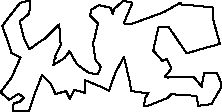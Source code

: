 unitsize(0.001cm);
// 21763.4
draw((2995,264)--(2656,128));
draw((2656,128)--(2581,121));
draw((2581,121)--(2592,248));
draw((2592,248)--(2658,360));
draw((2658,360)--(2597,349));
draw((2597,349)--(2347,388));
draw((2347,388)--(2334,523));
draw((2334,523)--(2223,990));
draw((2223,990)--(2067,694));
draw((2067,694)--(1962,389));
draw((1962,389)--(1828,456));
draw((1828,456)--(1529,581));
draw((1529,581)--(1541,354));
draw((1541,354)--(1346,408));
draw((1346,408)--(1272,246));
draw((1272,246)--(1203,385));
draw((1203,385)--(1017,333));
draw((1017,333)--(931,512));
draw((931,512)--(781,670));
draw((781,670)--(634,294));
draw((634,294)--(547,25));
draw((547,25)--(264,36));
draw((264,36)--(278,165));
draw((278,165)--(387,199));
draw((387,199)--(460,267));
draw((460,267)--(366,339));
draw((366,339)--(202,233));
draw((202,233)--(47,363));
draw((47,363)--(240,619));
draw((240,619)--(401,980));
draw((401,980)--(235,1059));
draw((235,1059)--(241,1069));
draw((241,1069)--(80,1533));
draw((80,1533)--(149,1629));
draw((149,1629)--(394,1944));
draw((394,1944)--(571,1982));
draw((571,1982)--(555,1753));
draw((555,1753)--(386,1616));
draw((386,1616)--(464,1302));
draw((464,1302)--(555,1121));
draw((555,1121)--(778,1282));
draw((778,1282)--(811,1295));
draw((811,1295)--(1082,1561));
draw((1082,1561)--(1109,1196));
draw((1109,1196)--(1009,1001));
draw((1009,1001)--(1021,962));
draw((1021,962)--(997,942));
draw((997,942)--(981,848));
draw((981,848)--(1179,969));
draw((1179,969)--(1264,1090));
draw((1264,1090)--(1393,859));
draw((1393,859)--(1604,706));
draw((1604,706)--(1766,678));
draw((1766,678)--(1766,692));
draw((1766,692)--(1819,814));
draw((1819,814)--(1725,927));
draw((1725,927)--(1677,1238));
draw((1677,1238)--(1699,1294));
draw((1699,1294)--(1768,1578));
draw((1768,1578)--(1623,1723));
draw((1623,1723)--(1632,1742));
draw((1632,1742)--(1646,1817));
draw((1646,1817)--(1787,1902));
draw((1787,1902)--(1994,1852));
draw((1994,1852)--(2028,1736));
draw((2028,1736)--(2050,1833));
draw((2050,1833)--(2214,1977));
draw((2214,1977)--(2374,1944));
draw((2374,1944)--(2221,1578));
draw((2221,1578)--(2356,1568));
draw((2356,1568)--(2927,1777));
draw((2927,1777)--(3220,1945));
draw((3220,1945)--(3248,1906));
draw((3248,1906)--(3373,1902));
draw((3373,1902)--(3786,1862));
draw((3786,1862)--(3805,1619));
draw((3805,1619)--(3918,1217));
draw((3918,1217)--(3535,1112));
draw((3535,1112)--(3332,1049));
draw((3332,1049)--(3007,1524));
draw((3007,1524)--(2834,1512));
draw((2834,1512)--(2740,1101));
draw((2740,1101)--(2901,920));
draw((2901,920)--(2982,949));
draw((2982,949)--(3023,871));
draw((3023,871)--(3060,781));
draw((3060,781)--(2944,632));
draw((2944,632)--(2993,624));
draw((2993,624)--(3452,637));
draw((3452,637)--(3600,459));
draw((3600,459)--(3599,514));
draw((3599,514)--(3642,699));
draw((3642,699)--(3868,697));
draw((3868,697)--(3935,540));
draw((3935,540)--(3946,459));
draw((3946,459)--(3766,154));
draw((3766,154)--(3538,125));
draw((3538,125)--(3503,301));
draw((3503,301)--(3062,329));
draw((3062,329)--(2995,264));
